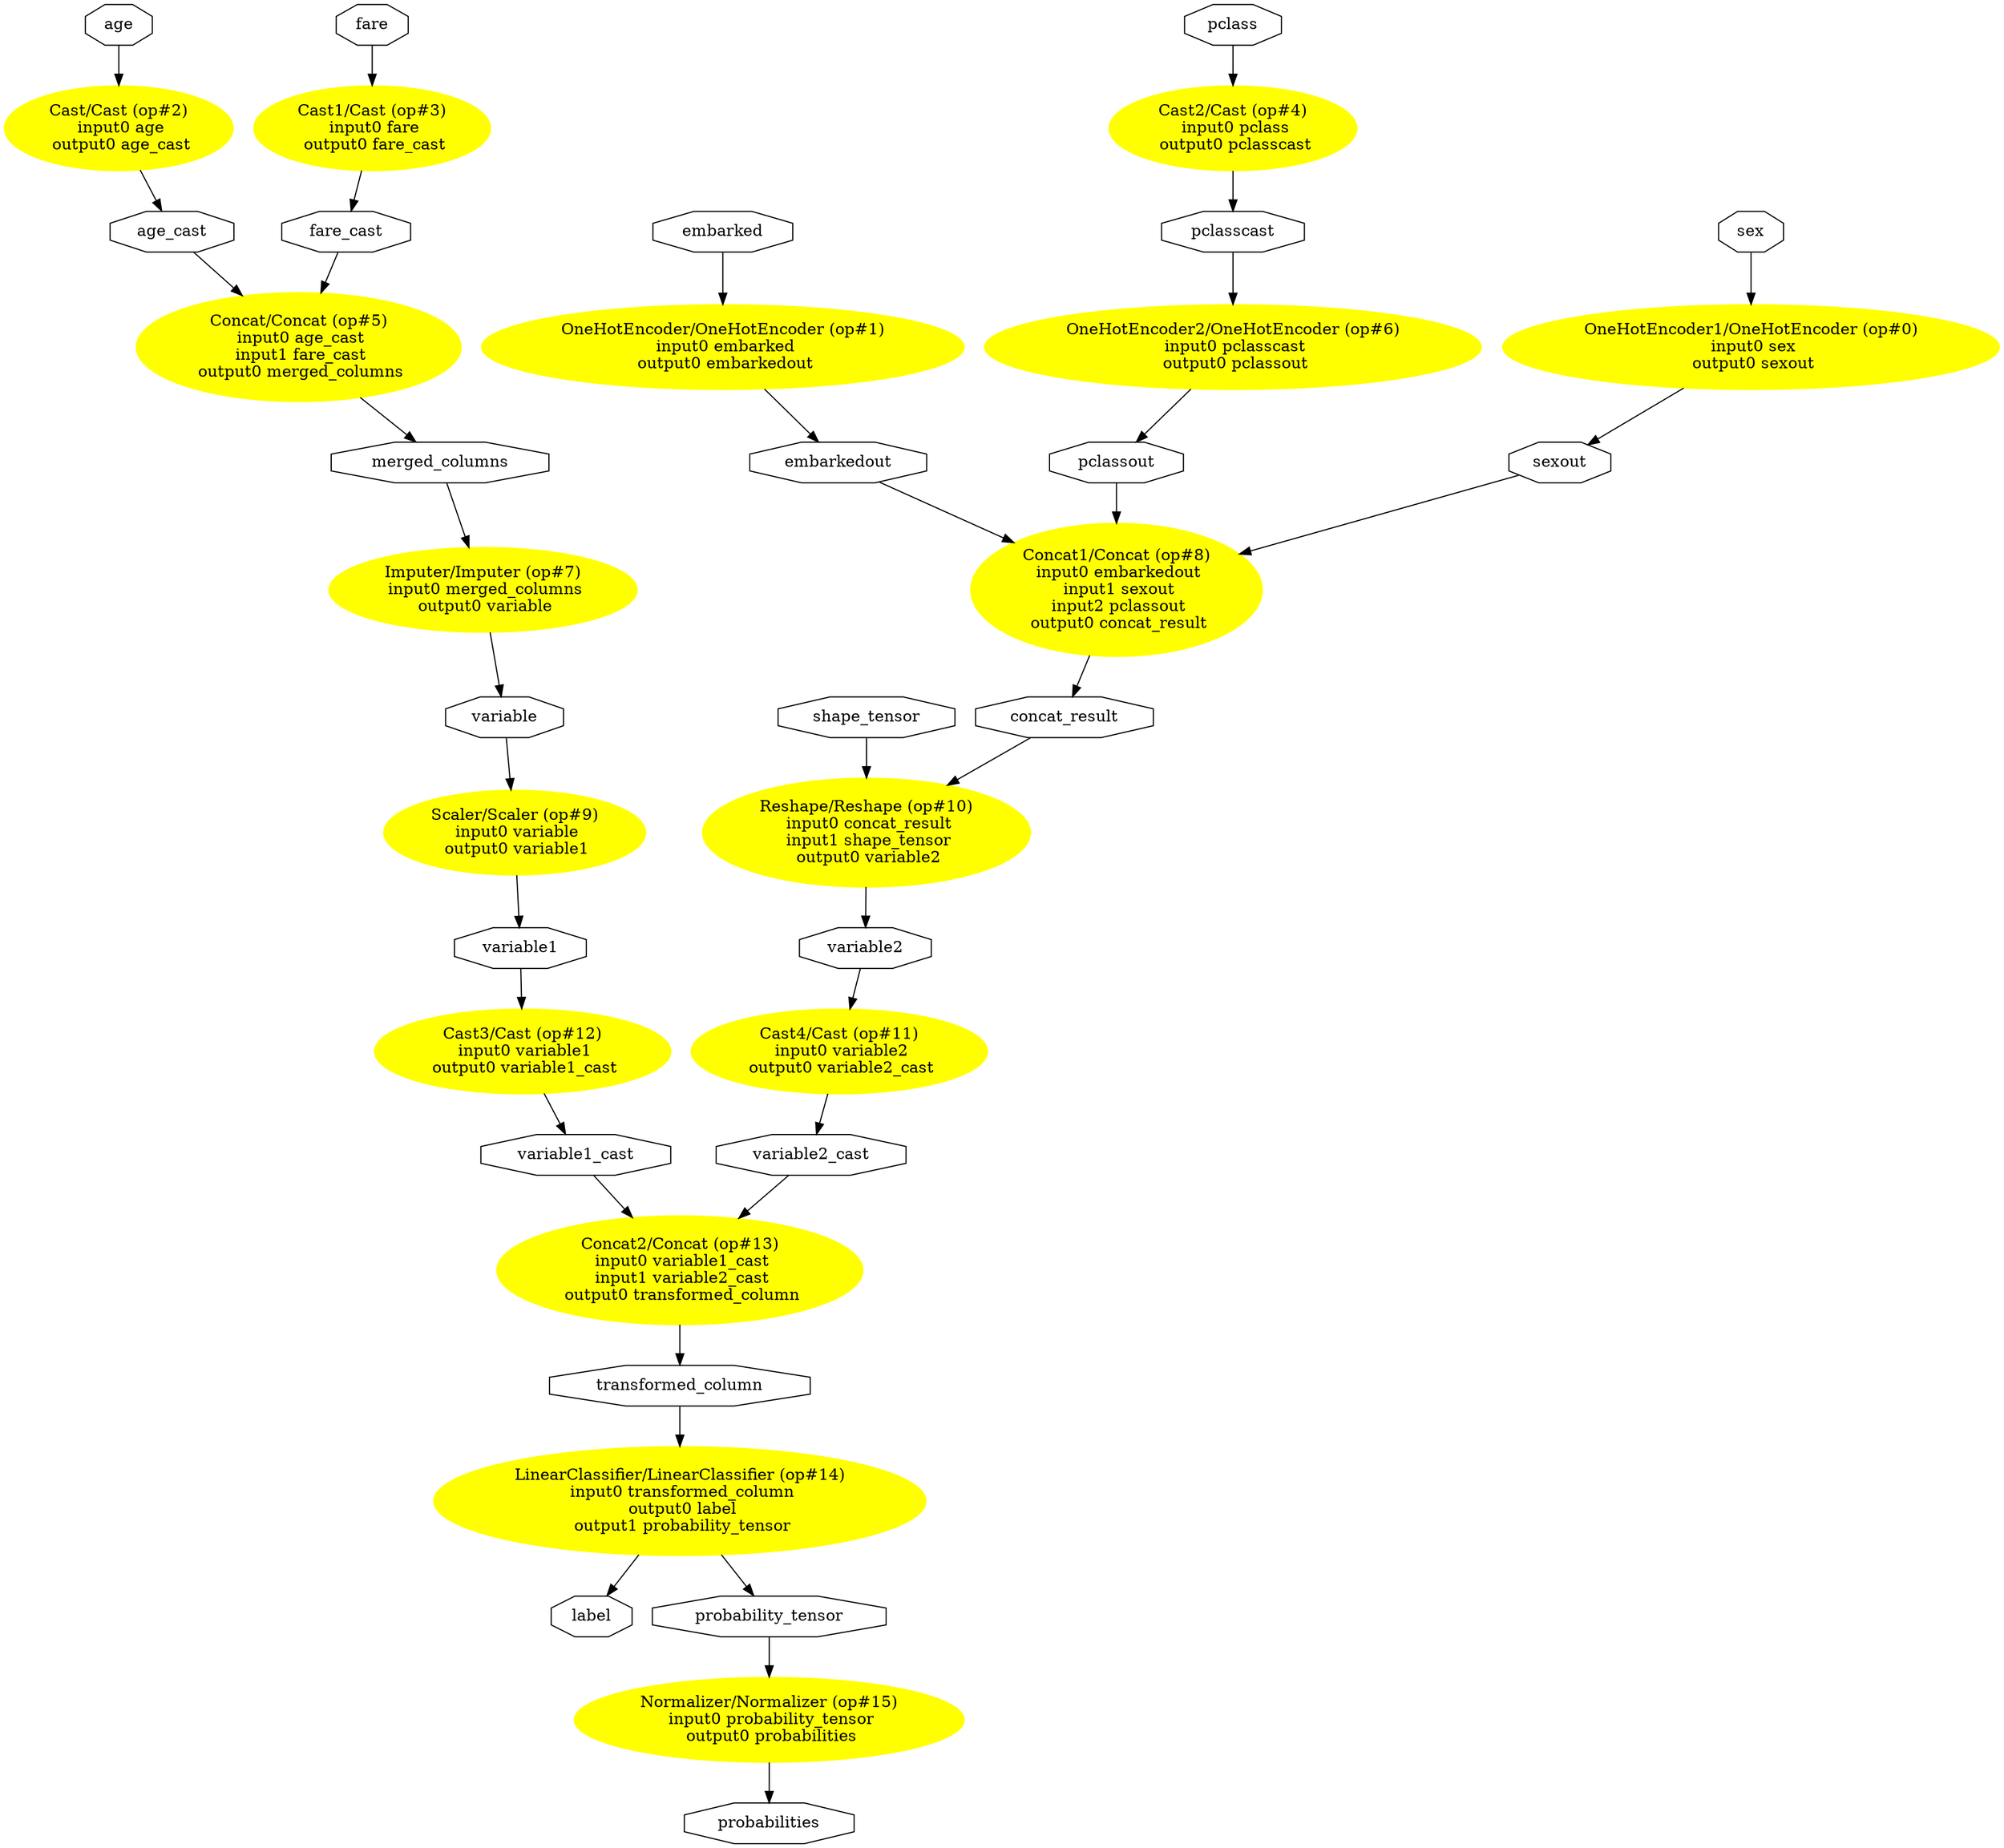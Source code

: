 digraph pipeline_titanic {
	graph [bb="0,0,1401.2,1626.9",
		rankdir=TB
	];
	node [label="\N"];
	"OneHotEncoder1/OneHotEncoder (op#0)\n input0 sex\n output0 sexout"	 [URL="javascript:alert('')",
		color=yellow,
		fillcolor=yellow,
		height=1.041,
		pos="1223,1323.9",
		style=filled,
		width=4.9497];
	sexout0	 [height=0.5,
		label=sexout,
		pos="1088,1221.8",
		shape=octagon,
		width=1.0357];
	"OneHotEncoder1/OneHotEncoder (op#0)\n input0 sex\n output0 sexout" -> sexout0	 [pos="e,1108.2,1237.7 1175.4,1287.6 1155.8,1273 1133.7,1256.6 1116.6,1244"];
	sex0	 [height=0.5,
		label=sex,
		pos="1223,1426",
		shape=octagon,
		width=0.75];
	sex0 -> "OneHotEncoder1/OneHotEncoder (op#0)\n input0 sex\n output0 sexout"	 [pos="e,1223,1361.6 1223,1407.5 1223,1397.5 1223,1384.5 1223,1371.7"];
	"Concat1/Concat (op#8)\n input0 embarkedout\n input1 sexout\n input2 pclassout\n output0 concat_result"	 [URL="javascript:alert('')",
		color=yellow,
		fillcolor=yellow,
		height=1.6303,
		pos="737.02,1109.1",
		style=filled,
		width=2.9463];
	sexout0 -> "Concat1/Concat (op#8)\n input0 embarkedout\n input1 sexout\n input2 pclassout\n output0 concat_result"	 [pos="e,828.55,1139 1057.2,1211.1 1008.8,1195.8 912.73,1165.5 838.42,1142.1"];
	"OneHotEncoder/OneHotEncoder (op#1)\n input0 embarked\n output0 embarkedout"	 [URL="javascript:alert('')",
		color=yellow,
		fillcolor=yellow,
		height=1.041,
		pos="480.02,1323.9",
		style=filled,
		width=4.8123];
	embarkedout0	 [height=0.5,
		label=embarkedout,
		pos="578.02,1221.8",
		shape=octagon,
		width=1.7392];
	"OneHotEncoder/OneHotEncoder (op#1)\n input0 embarked\n output0 embarkedout" -> embarkedout0	 [pos="e,561.26,1239.9 515.13,1287 528.01,1273.9 542.3,1259.3 553.99,1247.3"];
	embarked0	 [height=0.5,
		label=embarked,
		pos="480.02,1426",
		shape=octagon,
		width=1.3874];
	embarked0 -> "OneHotEncoder/OneHotEncoder (op#1)\n input0 embarked\n output0 embarkedout"	 [pos="e,480.02,1361.6 480.02,1407.5 480.02,1397.5 480.02,1384.5 480.02,1371.7"];
	embarkedout0 -> "Concat1/Concat (op#8)\n input0 embarkedout\n input1 sexout\n input2 pclassout\n output0 concat_result"	 [pos="e,671.63,1155.6 602.52,1203.7 618.9,1192.3 641.38,1176.7 663.28,1161.4"];
	"Cast/Cast (op#2)\n input0 age\n output0 age_cast"	 [URL="javascript:alert('')",
		color=yellow,
		fillcolor=yellow,
		height=1.041,
		pos="82.024,1517.4",
		style=filled,
		width=2.2785];
	age_cast0	 [height=0.5,
		label=age_cast,
		pos="100.02,1426",
		shape=octagon,
		width=1.2702];
	"Cast/Cast (op#2)\n input0 age\n output0 age_cast" -> age_cast0	 [pos="e,96.554,1444.2 89.346,1480 91.078,1471.4 92.897,1462.4 94.532,1454.3"];
	age0	 [height=0.5,
		label=age,
		pos="82.024,1608.9",
		shape=octagon,
		width=0.75];
	age0 -> "Cast/Cast (op#2)\n input0 age\n output0 age_cast"	 [pos="e,82.024,1555.3 82.024,1590.7 82.024,1583.3 82.024,1574.4 82.024,1565.4"];
	"Concat/Concat (op#5)\n input0 age_cast\n input1 fare_cast\n output0 merged_columns"	 [URL="javascript:alert('')",
		color=yellow,
		fillcolor=yellow,
		height=1.3356,
		pos="174.02,1323.9",
		style=filled,
		width=3.2016];
	age_cast0 -> "Concat/Concat (op#5)\n input0 age_cast\n input1 fare_cast\n output0 merged_columns"	 [pos="e,140.62,1370.1 112.91,1407.5 119.05,1399.2 126.76,1388.8 134.61,1378.2"];
	"Cast1/Cast (op#3)\n input0 fare\n output0 fare_cast"	 [URL="javascript:alert('')",
		color=yellow,
		fillcolor=yellow,
		height=1.041,
		pos="267.02,1517.4",
		style=filled,
		width=2.357];
	fare_cast0	 [height=0.5,
		label=fare_cast,
		pos="248.02,1426",
		shape=octagon,
		width=1.3288];
	"Cast1/Cast (op#3)\n input0 fare\n output0 fare_cast" -> fare_cast0	 [pos="e,251.69,1444.2 259.3,1480 257.47,1471.4 255.55,1462.4 253.82,1454.3"];
	fare0	 [height=0.5,
		label=fare,
		pos="267.02,1608.9",
		shape=octagon,
		width=0.75];
	fare0 -> "Cast1/Cast (op#3)\n input0 fare\n output0 fare_cast"	 [pos="e,267.02,1555.3 267.02,1590.7 267.02,1583.3 267.02,1574.4 267.02,1565.4"];
	fare_cast0 -> "Concat/Concat (op#5)\n input0 age_cast\n input1 fare_cast\n output0 merged_columns"	 [pos="e,207.43,1370.1 235.13,1407.5 229,1399.2 221.29,1388.8 213.44,1378.2"];
	"Cast2/Cast (op#4)\n input0 pclass\n output0 pclasscast"	 [URL="javascript:alert('')",
		color=yellow,
		fillcolor=yellow,
		height=1.041,
		pos="849.02,1517.4",
		style=filled,
		width=2.4552];
	pclasscast0	 [height=0.5,
		label=pclasscast,
		pos="849.02,1426",
		shape=octagon,
		width=1.4461];
	"Cast2/Cast (op#4)\n input0 pclass\n output0 pclasscast" -> pclasscast0	 [pos="e,849.02,1444.1 849.02,1479.8 849.02,1471.3 849.02,1462.4 849.02,1454.4"];
	pclass0	 [height=0.5,
		label=pclass,
		pos="849.02,1608.9",
		shape=octagon,
		width=1.0162];
	pclass0 -> "Cast2/Cast (op#4)\n input0 pclass\n output0 pclasscast"	 [pos="e,849.02,1555.3 849.02,1590.7 849.02,1583.3 849.02,1574.4 849.02,1565.4"];
	"OneHotEncoder2/OneHotEncoder (op#6)\n input0 pclasscast\n output0 pclassout"	 [URL="javascript:alert('')",
		color=yellow,
		fillcolor=yellow,
		height=1.041,
		pos="849.02,1323.9",
		style=filled,
		width=4.9497];
	pclasscast0 -> "OneHotEncoder2/OneHotEncoder (op#6)\n input0 pclasscast\n output0 pclassout"	 [pos="e,849.02,1361.6 849.02,1407.5 849.02,1397.5 849.02,1384.5 849.02,1371.7"];
	merged_columns0	 [height=0.5,
		label=merged_columns,
		pos="176.02,1221.8",
		shape=octagon,
		width=2.2082];
	"Concat/Concat (op#5)\n input0 age_cast\n input1 fare_cast\n output0 merged_columns" -> merged_columns0	 [pos="e,175.68,1240 174.97,1275.8 175.14,1267 175.32,1258.1 175.48,1250.1"];
	"Imputer/Imputer (op#7)\n input0 merged_columns\n output0 variable"	 [URL="javascript:alert('')",
		color=yellow,
		fillcolor=yellow,
		height=1.041,
		pos="277.02,1109.1",
		style=filled,
		width=3.0445];
	merged_columns0 -> "Imputer/Imputer (op#7)\n input0 merged_columns\n output0 variable"	 [pos="e,245.07,1145.1 191.81,1203.5 204.23,1189.9 222.1,1170.3 238.26,1152.6"];
	pclassout0	 [height=0.5,
		label=pclassout,
		pos="750.02,1221.8",
		shape=octagon,
		width=1.3679];
	"OneHotEncoder2/OneHotEncoder (op#6)\n input0 pclasscast\n output0 pclassout" -> pclassout0	 [pos="e,766.96,1239.9 813.56,1287 800.55,1273.9 786.12,1259.3 774.3,1247.3"];
	pclassout0 -> "Concat1/Concat (op#8)\n input0 embarkedout\n input1 sexout\n input2 pclassout\n output0 concat_result"	 [pos="e,743.83,1168 747.99,1203.5 747.15,1196.3 746.1,1187.4 745,1178"];
	variable0	 [height=0.5,
		label=variable,
		pos="302.02,996.41",
		shape=octagon,
		width=1.1529];
	"Imputer/Imputer (op#7)\n input0 merged_columns\n output0 variable" -> variable0	 [pos="e,298.12,1014.7 285.28,1071.5 288.73,1056.3 292.66,1038.9 295.85,1024.8"];
	"Scaler/Scaler (op#9)\n input0 variable\n output0 variable1"	 [URL="javascript:alert('')",
		color=yellow,
		fillcolor=yellow,
		height=1.041,
		pos="305.02,894.32",
		style=filled,
		width=2.5731];
	variable0 -> "Scaler/Scaler (op#9)\n input0 variable\n output0 variable1"	 [pos="e,303.92,932.03 302.55,977.97 302.85,967.99 303.24,954.93 303.62,942.15"];
	concat_result0	 [height=0.5,
		label=concat_result,
		pos="687.02,996.41",
		shape=octagon,
		width=1.7978];
	"Concat1/Concat (op#8)\n input0 embarkedout\n input1 sexout\n input2 pclassout\n output0 concat_result" -> concat_result0	 [pos="e,694.89,1014.8 711.58,1051.8 707.22,1042.1 702.86,1032.5 699.06,1024.1"];
	"Reshape/Reshape (op#10)\n input0 concat_result\n input1 shape_tensor\n output0 variable2"	 [URL="javascript:alert('')",
		color=yellow,
		fillcolor=yellow,
		height=1.3356,
		pos="534.02,894.32",
		style=filled,
		width=3.2409];
	concat_result0 -> "Reshape/Reshape (op#10)\n input0 concat_result\n input1 shape_tensor\n output0 variable2"	 [pos="e,595.21,935.35 660.72,978.2 644.95,967.88 624.08,954.23 603.83,940.99"];
	variable10	 [height=0.5,
		label=variable1,
		pos="307.02,792.24",
		shape=octagon,
		width=1.2897];
	"Scaler/Scaler (op#9)\n input0 variable\n output0 variable1" -> variable10	 [pos="e,306.68,810.33 305.76,856.62 306,844.62 306.26,831.5 306.48,820.34"];
	"Cast3/Cast (op#12)\n input0 variable1\n output0 variable1_cast"	 [URL="javascript:alert('')",
		color=yellow,
		fillcolor=yellow,
		height=1.041,
		pos="308.02,700.76",
		style=filled,
		width=2.8677];
	variable10 -> "Cast3/Cast (op#12)\n input0 variable1\n output0 variable1_cast"	 [pos="e,307.61,738.59 307.22,773.99 307.3,766.68 307.4,757.78 307.5,748.76"];
	variable20	 [height=0.5,
		label=variable2,
		pos="533.02,792.24",
		shape=octagon,
		width=1.2897];
	"Reshape/Reshape (op#10)\n input0 concat_result\n input1 shape_tensor\n output0 variable2" -> variable20	 [pos="e,533.2,810.46 533.55,846.21 533.47,837.43 533.38,828.52 533.3,820.59"];
	shape_tensor0	 [height=0.5,
		label=shape_tensor,
		pos="534.02,996.41",
		shape=octagon,
		width=1.7783];
	shape_tensor0 -> "Reshape/Reshape (op#10)\n input0 concat_result\n input1 shape_tensor\n output0 variable2"	 [pos="e,534.02,942.65 534.02,977.97 534.02,970.73 534.02,961.88 534.02,952.7"];
	"Cast4/Cast (op#11)\n input0 variable2\n output0 variable2_cast"	 [URL="javascript:alert('')",
		color=yellow,
		fillcolor=yellow,
		height=1.041,
		pos="532.02,700.76",
		style=filled,
		width=2.8677];
	variable20 -> "Cast4/Cast (op#11)\n input0 variable2\n output0 variable2_cast"	 [pos="e,532.44,738.59 532.83,773.99 532.75,766.68 532.65,757.78 532.55,748.76"];
	variable2_cast0	 [height=0.5,
		label=variable2_cast,
		pos="514.02,609.29",
		shape=octagon,
		width=1.876];
	"Cast4/Cast (op#11)\n input0 variable2\n output0 variable2_cast" -> variable2_cast0	 [pos="e,517.49,627.54 524.7,663.37 522.97,654.76 521.15,645.72 519.52,637.59"];
	"Concat2/Concat (op#13)\n input0 variable1_cast\n input1 variable2_cast\n output0 transformed_column"	 [URL="javascript:alert('')",
		color=yellow,
		fillcolor=yellow,
		height=1.3356,
		pos="428.02,507.2",
		style=filled,
		width=3.5945];
	variable2_cast0 -> "Concat2/Concat (op#13)\n input0 variable1_cast\n input1 variable2_cast\n output0 transformed_column"	 [pos="e,466.85,553.39 499.04,590.85 491.84,582.47 482.78,571.93 473.56,561.2"];
	variable1_cast0	 [height=0.5,
		label=variable1_cast,
		pos="343.02,609.29",
		shape=octagon,
		width=1.876];
	"Cast3/Cast (op#12)\n input0 variable1\n output0 variable1_cast" -> variable1_cast0	 [pos="e,336.23,627.64 322.16,663.63 325.61,654.8 329.25,645.51 332.5,637.2"];
	variable1_cast0 -> "Concat2/Concat (op#13)\n input0 variable1_cast\n input1 variable2_cast\n output0 transformed_column"	 [pos="e,389.65,553.39 357.83,590.85 364.95,582.47 373.9,571.93 383.01,561.2"];
	transformed_column0	 [height=0.5,
		label=transformed_column,
		pos="428.02,405.12",
		shape=octagon,
		width=2.599];
	"Concat2/Concat (op#13)\n input0 variable1_cast\n input1 variable2_cast\n output0 transformed_column" -> transformed_column0	 [pos="e,428.02,423.34 428.02,459.09 428.02,450.31 428.02,441.4 428.02,433.47"];
	"LinearClassifier/LinearClassifier (op#14)\n input0 transformed_column\n output0 label\n output1 probability_tensor"	 [URL="javascript:alert('')",
		color=yellow,
		fillcolor=yellow,
		height=1.3356,
		pos="428.02,303.04",
		style=filled,
		width=4.7533];
	transformed_column0 -> "LinearClassifier/LinearClassifier (op#14)\n input0 transformed_column\n output0 label\n output1 probability_tensor"	 [pos="e,428.02,351.37 428.02,386.69 428.02,379.45 428.02,370.6 428.02,361.41"];
	label0	 [height=0.5,
		label=label,
		pos="363.02,200.95",
		shape=octagon,
		width=0.82074];
	"LinearClassifier/LinearClassifier (op#14)\n input0 transformed_column\n output0 label\n output1 probability_tensor" -> label0	 [pos="e,374.36,219.41 397.81,255.51 391.67,246.06 385.43,236.45 379.95,228.02"];
	probability_tensor0	 [height=0.5,
		label=probability_tensor,
		pos="494.02,200.95",
		shape=octagon,
		width=2.3254];
	"LinearClassifier/LinearClassifier (op#14)\n input0 transformed_column\n output0 label\n output1 probability_tensor" -> probability_tensor0	 [pos="e,482.51,219.41 458.71,255.51 464.94,246.06 471.28,236.45 476.83,228.02"];
	"Normalizer/Normalizer (op#15)\n input0 probability_tensor\n output0 probabilities"	 [URL="javascript:alert('')",
		color=yellow,
		fillcolor=yellow,
		height=1.041,
		pos="494.02,109.48",
		style=filled,
		width=3.7516];
	probability_tensor0 -> "Normalizer/Normalizer (op#15)\n input0 probability_tensor\n output0 probabilities"	 [pos="e,494.02,147.31 494.02,182.7 494.02,175.4 494.02,166.49 494.02,157.47"];
	probabilities0	 [height=0.5,
		label=probabilities,
		pos="494.02,18",
		shape=octagon,
		width=1.661];
	"Normalizer/Normalizer (op#15)\n input0 probability_tensor\n output0 probabilities" -> probabilities0	 [pos="e,494.02,36.146 494.02,71.825 494.02,63.331 494.02,54.434 494.02,46.416"];
}
